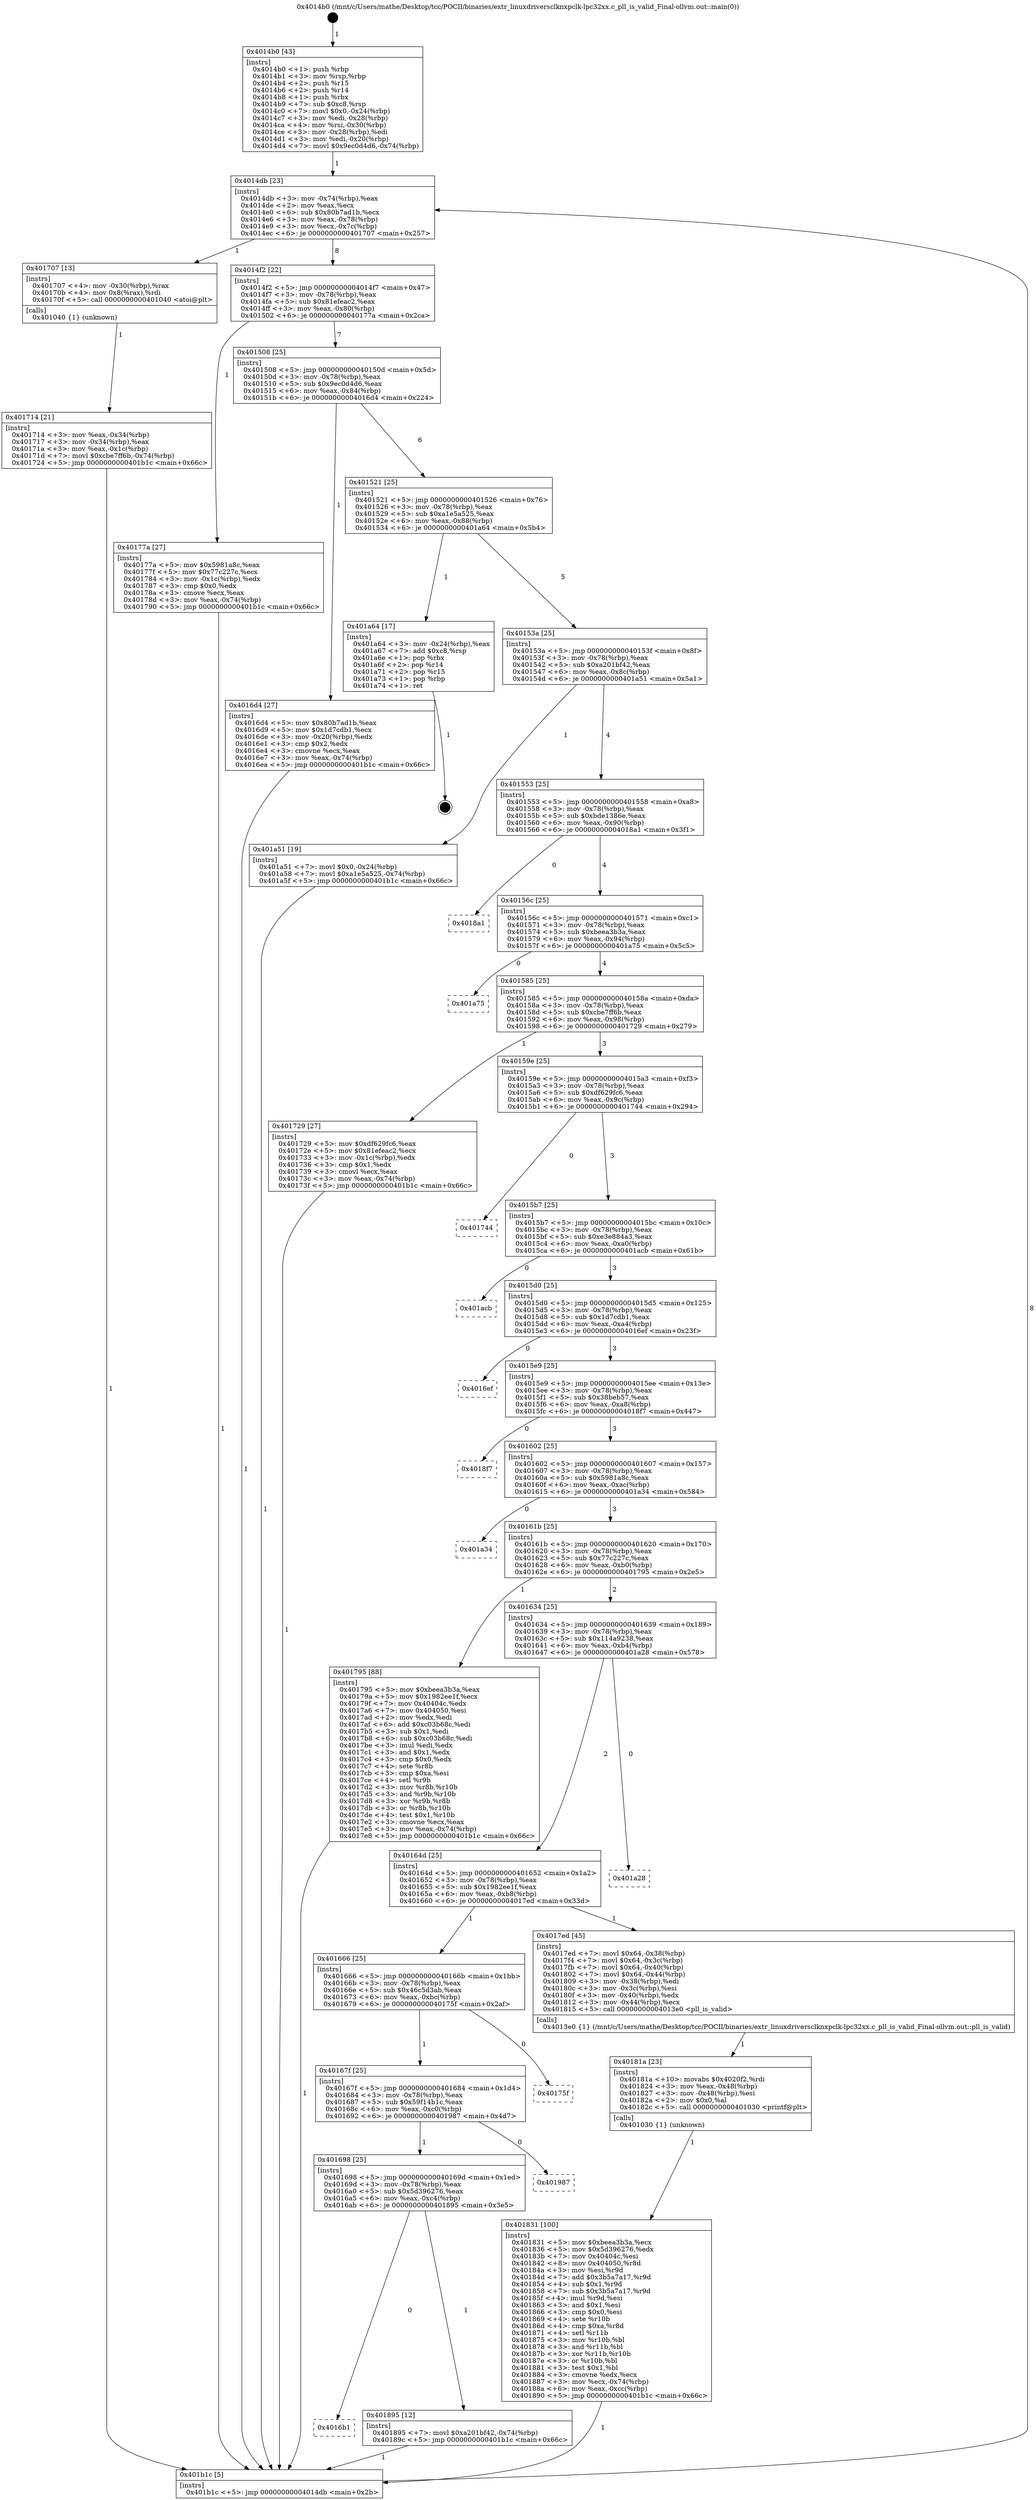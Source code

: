 digraph "0x4014b0" {
  label = "0x4014b0 (/mnt/c/Users/mathe/Desktop/tcc/POCII/binaries/extr_linuxdriversclknxpclk-lpc32xx.c_pll_is_valid_Final-ollvm.out::main(0))"
  labelloc = "t"
  node[shape=record]

  Entry [label="",width=0.3,height=0.3,shape=circle,fillcolor=black,style=filled]
  "0x4014db" [label="{
     0x4014db [23]\l
     | [instrs]\l
     &nbsp;&nbsp;0x4014db \<+3\>: mov -0x74(%rbp),%eax\l
     &nbsp;&nbsp;0x4014de \<+2\>: mov %eax,%ecx\l
     &nbsp;&nbsp;0x4014e0 \<+6\>: sub $0x80b7ad1b,%ecx\l
     &nbsp;&nbsp;0x4014e6 \<+3\>: mov %eax,-0x78(%rbp)\l
     &nbsp;&nbsp;0x4014e9 \<+3\>: mov %ecx,-0x7c(%rbp)\l
     &nbsp;&nbsp;0x4014ec \<+6\>: je 0000000000401707 \<main+0x257\>\l
  }"]
  "0x401707" [label="{
     0x401707 [13]\l
     | [instrs]\l
     &nbsp;&nbsp;0x401707 \<+4\>: mov -0x30(%rbp),%rax\l
     &nbsp;&nbsp;0x40170b \<+4\>: mov 0x8(%rax),%rdi\l
     &nbsp;&nbsp;0x40170f \<+5\>: call 0000000000401040 \<atoi@plt\>\l
     | [calls]\l
     &nbsp;&nbsp;0x401040 \{1\} (unknown)\l
  }"]
  "0x4014f2" [label="{
     0x4014f2 [22]\l
     | [instrs]\l
     &nbsp;&nbsp;0x4014f2 \<+5\>: jmp 00000000004014f7 \<main+0x47\>\l
     &nbsp;&nbsp;0x4014f7 \<+3\>: mov -0x78(%rbp),%eax\l
     &nbsp;&nbsp;0x4014fa \<+5\>: sub $0x81efeac2,%eax\l
     &nbsp;&nbsp;0x4014ff \<+3\>: mov %eax,-0x80(%rbp)\l
     &nbsp;&nbsp;0x401502 \<+6\>: je 000000000040177a \<main+0x2ca\>\l
  }"]
  Exit [label="",width=0.3,height=0.3,shape=circle,fillcolor=black,style=filled,peripheries=2]
  "0x40177a" [label="{
     0x40177a [27]\l
     | [instrs]\l
     &nbsp;&nbsp;0x40177a \<+5\>: mov $0x5981a8c,%eax\l
     &nbsp;&nbsp;0x40177f \<+5\>: mov $0x77c227c,%ecx\l
     &nbsp;&nbsp;0x401784 \<+3\>: mov -0x1c(%rbp),%edx\l
     &nbsp;&nbsp;0x401787 \<+3\>: cmp $0x0,%edx\l
     &nbsp;&nbsp;0x40178a \<+3\>: cmove %ecx,%eax\l
     &nbsp;&nbsp;0x40178d \<+3\>: mov %eax,-0x74(%rbp)\l
     &nbsp;&nbsp;0x401790 \<+5\>: jmp 0000000000401b1c \<main+0x66c\>\l
  }"]
  "0x401508" [label="{
     0x401508 [25]\l
     | [instrs]\l
     &nbsp;&nbsp;0x401508 \<+5\>: jmp 000000000040150d \<main+0x5d\>\l
     &nbsp;&nbsp;0x40150d \<+3\>: mov -0x78(%rbp),%eax\l
     &nbsp;&nbsp;0x401510 \<+5\>: sub $0x9ec0d4d6,%eax\l
     &nbsp;&nbsp;0x401515 \<+6\>: mov %eax,-0x84(%rbp)\l
     &nbsp;&nbsp;0x40151b \<+6\>: je 00000000004016d4 \<main+0x224\>\l
  }"]
  "0x4016b1" [label="{
     0x4016b1\l
  }", style=dashed]
  "0x4016d4" [label="{
     0x4016d4 [27]\l
     | [instrs]\l
     &nbsp;&nbsp;0x4016d4 \<+5\>: mov $0x80b7ad1b,%eax\l
     &nbsp;&nbsp;0x4016d9 \<+5\>: mov $0x1d7cdb1,%ecx\l
     &nbsp;&nbsp;0x4016de \<+3\>: mov -0x20(%rbp),%edx\l
     &nbsp;&nbsp;0x4016e1 \<+3\>: cmp $0x2,%edx\l
     &nbsp;&nbsp;0x4016e4 \<+3\>: cmovne %ecx,%eax\l
     &nbsp;&nbsp;0x4016e7 \<+3\>: mov %eax,-0x74(%rbp)\l
     &nbsp;&nbsp;0x4016ea \<+5\>: jmp 0000000000401b1c \<main+0x66c\>\l
  }"]
  "0x401521" [label="{
     0x401521 [25]\l
     | [instrs]\l
     &nbsp;&nbsp;0x401521 \<+5\>: jmp 0000000000401526 \<main+0x76\>\l
     &nbsp;&nbsp;0x401526 \<+3\>: mov -0x78(%rbp),%eax\l
     &nbsp;&nbsp;0x401529 \<+5\>: sub $0xa1e5a525,%eax\l
     &nbsp;&nbsp;0x40152e \<+6\>: mov %eax,-0x88(%rbp)\l
     &nbsp;&nbsp;0x401534 \<+6\>: je 0000000000401a64 \<main+0x5b4\>\l
  }"]
  "0x401b1c" [label="{
     0x401b1c [5]\l
     | [instrs]\l
     &nbsp;&nbsp;0x401b1c \<+5\>: jmp 00000000004014db \<main+0x2b\>\l
  }"]
  "0x4014b0" [label="{
     0x4014b0 [43]\l
     | [instrs]\l
     &nbsp;&nbsp;0x4014b0 \<+1\>: push %rbp\l
     &nbsp;&nbsp;0x4014b1 \<+3\>: mov %rsp,%rbp\l
     &nbsp;&nbsp;0x4014b4 \<+2\>: push %r15\l
     &nbsp;&nbsp;0x4014b6 \<+2\>: push %r14\l
     &nbsp;&nbsp;0x4014b8 \<+1\>: push %rbx\l
     &nbsp;&nbsp;0x4014b9 \<+7\>: sub $0xc8,%rsp\l
     &nbsp;&nbsp;0x4014c0 \<+7\>: movl $0x0,-0x24(%rbp)\l
     &nbsp;&nbsp;0x4014c7 \<+3\>: mov %edi,-0x28(%rbp)\l
     &nbsp;&nbsp;0x4014ca \<+4\>: mov %rsi,-0x30(%rbp)\l
     &nbsp;&nbsp;0x4014ce \<+3\>: mov -0x28(%rbp),%edi\l
     &nbsp;&nbsp;0x4014d1 \<+3\>: mov %edi,-0x20(%rbp)\l
     &nbsp;&nbsp;0x4014d4 \<+7\>: movl $0x9ec0d4d6,-0x74(%rbp)\l
  }"]
  "0x401714" [label="{
     0x401714 [21]\l
     | [instrs]\l
     &nbsp;&nbsp;0x401714 \<+3\>: mov %eax,-0x34(%rbp)\l
     &nbsp;&nbsp;0x401717 \<+3\>: mov -0x34(%rbp),%eax\l
     &nbsp;&nbsp;0x40171a \<+3\>: mov %eax,-0x1c(%rbp)\l
     &nbsp;&nbsp;0x40171d \<+7\>: movl $0xcbe7ff6b,-0x74(%rbp)\l
     &nbsp;&nbsp;0x401724 \<+5\>: jmp 0000000000401b1c \<main+0x66c\>\l
  }"]
  "0x401895" [label="{
     0x401895 [12]\l
     | [instrs]\l
     &nbsp;&nbsp;0x401895 \<+7\>: movl $0xa201bf42,-0x74(%rbp)\l
     &nbsp;&nbsp;0x40189c \<+5\>: jmp 0000000000401b1c \<main+0x66c\>\l
  }"]
  "0x401a64" [label="{
     0x401a64 [17]\l
     | [instrs]\l
     &nbsp;&nbsp;0x401a64 \<+3\>: mov -0x24(%rbp),%eax\l
     &nbsp;&nbsp;0x401a67 \<+7\>: add $0xc8,%rsp\l
     &nbsp;&nbsp;0x401a6e \<+1\>: pop %rbx\l
     &nbsp;&nbsp;0x401a6f \<+2\>: pop %r14\l
     &nbsp;&nbsp;0x401a71 \<+2\>: pop %r15\l
     &nbsp;&nbsp;0x401a73 \<+1\>: pop %rbp\l
     &nbsp;&nbsp;0x401a74 \<+1\>: ret\l
  }"]
  "0x40153a" [label="{
     0x40153a [25]\l
     | [instrs]\l
     &nbsp;&nbsp;0x40153a \<+5\>: jmp 000000000040153f \<main+0x8f\>\l
     &nbsp;&nbsp;0x40153f \<+3\>: mov -0x78(%rbp),%eax\l
     &nbsp;&nbsp;0x401542 \<+5\>: sub $0xa201bf42,%eax\l
     &nbsp;&nbsp;0x401547 \<+6\>: mov %eax,-0x8c(%rbp)\l
     &nbsp;&nbsp;0x40154d \<+6\>: je 0000000000401a51 \<main+0x5a1\>\l
  }"]
  "0x401698" [label="{
     0x401698 [25]\l
     | [instrs]\l
     &nbsp;&nbsp;0x401698 \<+5\>: jmp 000000000040169d \<main+0x1ed\>\l
     &nbsp;&nbsp;0x40169d \<+3\>: mov -0x78(%rbp),%eax\l
     &nbsp;&nbsp;0x4016a0 \<+5\>: sub $0x5d396276,%eax\l
     &nbsp;&nbsp;0x4016a5 \<+6\>: mov %eax,-0xc4(%rbp)\l
     &nbsp;&nbsp;0x4016ab \<+6\>: je 0000000000401895 \<main+0x3e5\>\l
  }"]
  "0x401a51" [label="{
     0x401a51 [19]\l
     | [instrs]\l
     &nbsp;&nbsp;0x401a51 \<+7\>: movl $0x0,-0x24(%rbp)\l
     &nbsp;&nbsp;0x401a58 \<+7\>: movl $0xa1e5a525,-0x74(%rbp)\l
     &nbsp;&nbsp;0x401a5f \<+5\>: jmp 0000000000401b1c \<main+0x66c\>\l
  }"]
  "0x401553" [label="{
     0x401553 [25]\l
     | [instrs]\l
     &nbsp;&nbsp;0x401553 \<+5\>: jmp 0000000000401558 \<main+0xa8\>\l
     &nbsp;&nbsp;0x401558 \<+3\>: mov -0x78(%rbp),%eax\l
     &nbsp;&nbsp;0x40155b \<+5\>: sub $0xbde1386e,%eax\l
     &nbsp;&nbsp;0x401560 \<+6\>: mov %eax,-0x90(%rbp)\l
     &nbsp;&nbsp;0x401566 \<+6\>: je 00000000004018a1 \<main+0x3f1\>\l
  }"]
  "0x401987" [label="{
     0x401987\l
  }", style=dashed]
  "0x4018a1" [label="{
     0x4018a1\l
  }", style=dashed]
  "0x40156c" [label="{
     0x40156c [25]\l
     | [instrs]\l
     &nbsp;&nbsp;0x40156c \<+5\>: jmp 0000000000401571 \<main+0xc1\>\l
     &nbsp;&nbsp;0x401571 \<+3\>: mov -0x78(%rbp),%eax\l
     &nbsp;&nbsp;0x401574 \<+5\>: sub $0xbeea3b3a,%eax\l
     &nbsp;&nbsp;0x401579 \<+6\>: mov %eax,-0x94(%rbp)\l
     &nbsp;&nbsp;0x40157f \<+6\>: je 0000000000401a75 \<main+0x5c5\>\l
  }"]
  "0x40167f" [label="{
     0x40167f [25]\l
     | [instrs]\l
     &nbsp;&nbsp;0x40167f \<+5\>: jmp 0000000000401684 \<main+0x1d4\>\l
     &nbsp;&nbsp;0x401684 \<+3\>: mov -0x78(%rbp),%eax\l
     &nbsp;&nbsp;0x401687 \<+5\>: sub $0x59f14b1c,%eax\l
     &nbsp;&nbsp;0x40168c \<+6\>: mov %eax,-0xc0(%rbp)\l
     &nbsp;&nbsp;0x401692 \<+6\>: je 0000000000401987 \<main+0x4d7\>\l
  }"]
  "0x401a75" [label="{
     0x401a75\l
  }", style=dashed]
  "0x401585" [label="{
     0x401585 [25]\l
     | [instrs]\l
     &nbsp;&nbsp;0x401585 \<+5\>: jmp 000000000040158a \<main+0xda\>\l
     &nbsp;&nbsp;0x40158a \<+3\>: mov -0x78(%rbp),%eax\l
     &nbsp;&nbsp;0x40158d \<+5\>: sub $0xcbe7ff6b,%eax\l
     &nbsp;&nbsp;0x401592 \<+6\>: mov %eax,-0x98(%rbp)\l
     &nbsp;&nbsp;0x401598 \<+6\>: je 0000000000401729 \<main+0x279\>\l
  }"]
  "0x40175f" [label="{
     0x40175f\l
  }", style=dashed]
  "0x401729" [label="{
     0x401729 [27]\l
     | [instrs]\l
     &nbsp;&nbsp;0x401729 \<+5\>: mov $0xdf629fc6,%eax\l
     &nbsp;&nbsp;0x40172e \<+5\>: mov $0x81efeac2,%ecx\l
     &nbsp;&nbsp;0x401733 \<+3\>: mov -0x1c(%rbp),%edx\l
     &nbsp;&nbsp;0x401736 \<+3\>: cmp $0x1,%edx\l
     &nbsp;&nbsp;0x401739 \<+3\>: cmovl %ecx,%eax\l
     &nbsp;&nbsp;0x40173c \<+3\>: mov %eax,-0x74(%rbp)\l
     &nbsp;&nbsp;0x40173f \<+5\>: jmp 0000000000401b1c \<main+0x66c\>\l
  }"]
  "0x40159e" [label="{
     0x40159e [25]\l
     | [instrs]\l
     &nbsp;&nbsp;0x40159e \<+5\>: jmp 00000000004015a3 \<main+0xf3\>\l
     &nbsp;&nbsp;0x4015a3 \<+3\>: mov -0x78(%rbp),%eax\l
     &nbsp;&nbsp;0x4015a6 \<+5\>: sub $0xdf629fc6,%eax\l
     &nbsp;&nbsp;0x4015ab \<+6\>: mov %eax,-0x9c(%rbp)\l
     &nbsp;&nbsp;0x4015b1 \<+6\>: je 0000000000401744 \<main+0x294\>\l
  }"]
  "0x401831" [label="{
     0x401831 [100]\l
     | [instrs]\l
     &nbsp;&nbsp;0x401831 \<+5\>: mov $0xbeea3b3a,%ecx\l
     &nbsp;&nbsp;0x401836 \<+5\>: mov $0x5d396276,%edx\l
     &nbsp;&nbsp;0x40183b \<+7\>: mov 0x40404c,%esi\l
     &nbsp;&nbsp;0x401842 \<+8\>: mov 0x404050,%r8d\l
     &nbsp;&nbsp;0x40184a \<+3\>: mov %esi,%r9d\l
     &nbsp;&nbsp;0x40184d \<+7\>: add $0x3b5a7a17,%r9d\l
     &nbsp;&nbsp;0x401854 \<+4\>: sub $0x1,%r9d\l
     &nbsp;&nbsp;0x401858 \<+7\>: sub $0x3b5a7a17,%r9d\l
     &nbsp;&nbsp;0x40185f \<+4\>: imul %r9d,%esi\l
     &nbsp;&nbsp;0x401863 \<+3\>: and $0x1,%esi\l
     &nbsp;&nbsp;0x401866 \<+3\>: cmp $0x0,%esi\l
     &nbsp;&nbsp;0x401869 \<+4\>: sete %r10b\l
     &nbsp;&nbsp;0x40186d \<+4\>: cmp $0xa,%r8d\l
     &nbsp;&nbsp;0x401871 \<+4\>: setl %r11b\l
     &nbsp;&nbsp;0x401875 \<+3\>: mov %r10b,%bl\l
     &nbsp;&nbsp;0x401878 \<+3\>: and %r11b,%bl\l
     &nbsp;&nbsp;0x40187b \<+3\>: xor %r11b,%r10b\l
     &nbsp;&nbsp;0x40187e \<+3\>: or %r10b,%bl\l
     &nbsp;&nbsp;0x401881 \<+3\>: test $0x1,%bl\l
     &nbsp;&nbsp;0x401884 \<+3\>: cmovne %edx,%ecx\l
     &nbsp;&nbsp;0x401887 \<+3\>: mov %ecx,-0x74(%rbp)\l
     &nbsp;&nbsp;0x40188a \<+6\>: mov %eax,-0xcc(%rbp)\l
     &nbsp;&nbsp;0x401890 \<+5\>: jmp 0000000000401b1c \<main+0x66c\>\l
  }"]
  "0x401744" [label="{
     0x401744\l
  }", style=dashed]
  "0x4015b7" [label="{
     0x4015b7 [25]\l
     | [instrs]\l
     &nbsp;&nbsp;0x4015b7 \<+5\>: jmp 00000000004015bc \<main+0x10c\>\l
     &nbsp;&nbsp;0x4015bc \<+3\>: mov -0x78(%rbp),%eax\l
     &nbsp;&nbsp;0x4015bf \<+5\>: sub $0xe3e884a3,%eax\l
     &nbsp;&nbsp;0x4015c4 \<+6\>: mov %eax,-0xa0(%rbp)\l
     &nbsp;&nbsp;0x4015ca \<+6\>: je 0000000000401acb \<main+0x61b\>\l
  }"]
  "0x40181a" [label="{
     0x40181a [23]\l
     | [instrs]\l
     &nbsp;&nbsp;0x40181a \<+10\>: movabs $0x4020f2,%rdi\l
     &nbsp;&nbsp;0x401824 \<+3\>: mov %eax,-0x48(%rbp)\l
     &nbsp;&nbsp;0x401827 \<+3\>: mov -0x48(%rbp),%esi\l
     &nbsp;&nbsp;0x40182a \<+2\>: mov $0x0,%al\l
     &nbsp;&nbsp;0x40182c \<+5\>: call 0000000000401030 \<printf@plt\>\l
     | [calls]\l
     &nbsp;&nbsp;0x401030 \{1\} (unknown)\l
  }"]
  "0x401acb" [label="{
     0x401acb\l
  }", style=dashed]
  "0x4015d0" [label="{
     0x4015d0 [25]\l
     | [instrs]\l
     &nbsp;&nbsp;0x4015d0 \<+5\>: jmp 00000000004015d5 \<main+0x125\>\l
     &nbsp;&nbsp;0x4015d5 \<+3\>: mov -0x78(%rbp),%eax\l
     &nbsp;&nbsp;0x4015d8 \<+5\>: sub $0x1d7cdb1,%eax\l
     &nbsp;&nbsp;0x4015dd \<+6\>: mov %eax,-0xa4(%rbp)\l
     &nbsp;&nbsp;0x4015e3 \<+6\>: je 00000000004016ef \<main+0x23f\>\l
  }"]
  "0x401666" [label="{
     0x401666 [25]\l
     | [instrs]\l
     &nbsp;&nbsp;0x401666 \<+5\>: jmp 000000000040166b \<main+0x1bb\>\l
     &nbsp;&nbsp;0x40166b \<+3\>: mov -0x78(%rbp),%eax\l
     &nbsp;&nbsp;0x40166e \<+5\>: sub $0x46c5d3ab,%eax\l
     &nbsp;&nbsp;0x401673 \<+6\>: mov %eax,-0xbc(%rbp)\l
     &nbsp;&nbsp;0x401679 \<+6\>: je 000000000040175f \<main+0x2af\>\l
  }"]
  "0x4016ef" [label="{
     0x4016ef\l
  }", style=dashed]
  "0x4015e9" [label="{
     0x4015e9 [25]\l
     | [instrs]\l
     &nbsp;&nbsp;0x4015e9 \<+5\>: jmp 00000000004015ee \<main+0x13e\>\l
     &nbsp;&nbsp;0x4015ee \<+3\>: mov -0x78(%rbp),%eax\l
     &nbsp;&nbsp;0x4015f1 \<+5\>: sub $0x38beb57,%eax\l
     &nbsp;&nbsp;0x4015f6 \<+6\>: mov %eax,-0xa8(%rbp)\l
     &nbsp;&nbsp;0x4015fc \<+6\>: je 00000000004018f7 \<main+0x447\>\l
  }"]
  "0x4017ed" [label="{
     0x4017ed [45]\l
     | [instrs]\l
     &nbsp;&nbsp;0x4017ed \<+7\>: movl $0x64,-0x38(%rbp)\l
     &nbsp;&nbsp;0x4017f4 \<+7\>: movl $0x64,-0x3c(%rbp)\l
     &nbsp;&nbsp;0x4017fb \<+7\>: movl $0x64,-0x40(%rbp)\l
     &nbsp;&nbsp;0x401802 \<+7\>: movl $0x64,-0x44(%rbp)\l
     &nbsp;&nbsp;0x401809 \<+3\>: mov -0x38(%rbp),%edi\l
     &nbsp;&nbsp;0x40180c \<+3\>: mov -0x3c(%rbp),%esi\l
     &nbsp;&nbsp;0x40180f \<+3\>: mov -0x40(%rbp),%edx\l
     &nbsp;&nbsp;0x401812 \<+3\>: mov -0x44(%rbp),%ecx\l
     &nbsp;&nbsp;0x401815 \<+5\>: call 00000000004013e0 \<pll_is_valid\>\l
     | [calls]\l
     &nbsp;&nbsp;0x4013e0 \{1\} (/mnt/c/Users/mathe/Desktop/tcc/POCII/binaries/extr_linuxdriversclknxpclk-lpc32xx.c_pll_is_valid_Final-ollvm.out::pll_is_valid)\l
  }"]
  "0x4018f7" [label="{
     0x4018f7\l
  }", style=dashed]
  "0x401602" [label="{
     0x401602 [25]\l
     | [instrs]\l
     &nbsp;&nbsp;0x401602 \<+5\>: jmp 0000000000401607 \<main+0x157\>\l
     &nbsp;&nbsp;0x401607 \<+3\>: mov -0x78(%rbp),%eax\l
     &nbsp;&nbsp;0x40160a \<+5\>: sub $0x5981a8c,%eax\l
     &nbsp;&nbsp;0x40160f \<+6\>: mov %eax,-0xac(%rbp)\l
     &nbsp;&nbsp;0x401615 \<+6\>: je 0000000000401a34 \<main+0x584\>\l
  }"]
  "0x40164d" [label="{
     0x40164d [25]\l
     | [instrs]\l
     &nbsp;&nbsp;0x40164d \<+5\>: jmp 0000000000401652 \<main+0x1a2\>\l
     &nbsp;&nbsp;0x401652 \<+3\>: mov -0x78(%rbp),%eax\l
     &nbsp;&nbsp;0x401655 \<+5\>: sub $0x1982ee1f,%eax\l
     &nbsp;&nbsp;0x40165a \<+6\>: mov %eax,-0xb8(%rbp)\l
     &nbsp;&nbsp;0x401660 \<+6\>: je 00000000004017ed \<main+0x33d\>\l
  }"]
  "0x401a34" [label="{
     0x401a34\l
  }", style=dashed]
  "0x40161b" [label="{
     0x40161b [25]\l
     | [instrs]\l
     &nbsp;&nbsp;0x40161b \<+5\>: jmp 0000000000401620 \<main+0x170\>\l
     &nbsp;&nbsp;0x401620 \<+3\>: mov -0x78(%rbp),%eax\l
     &nbsp;&nbsp;0x401623 \<+5\>: sub $0x77c227c,%eax\l
     &nbsp;&nbsp;0x401628 \<+6\>: mov %eax,-0xb0(%rbp)\l
     &nbsp;&nbsp;0x40162e \<+6\>: je 0000000000401795 \<main+0x2e5\>\l
  }"]
  "0x401a28" [label="{
     0x401a28\l
  }", style=dashed]
  "0x401795" [label="{
     0x401795 [88]\l
     | [instrs]\l
     &nbsp;&nbsp;0x401795 \<+5\>: mov $0xbeea3b3a,%eax\l
     &nbsp;&nbsp;0x40179a \<+5\>: mov $0x1982ee1f,%ecx\l
     &nbsp;&nbsp;0x40179f \<+7\>: mov 0x40404c,%edx\l
     &nbsp;&nbsp;0x4017a6 \<+7\>: mov 0x404050,%esi\l
     &nbsp;&nbsp;0x4017ad \<+2\>: mov %edx,%edi\l
     &nbsp;&nbsp;0x4017af \<+6\>: add $0xc03b68c,%edi\l
     &nbsp;&nbsp;0x4017b5 \<+3\>: sub $0x1,%edi\l
     &nbsp;&nbsp;0x4017b8 \<+6\>: sub $0xc03b68c,%edi\l
     &nbsp;&nbsp;0x4017be \<+3\>: imul %edi,%edx\l
     &nbsp;&nbsp;0x4017c1 \<+3\>: and $0x1,%edx\l
     &nbsp;&nbsp;0x4017c4 \<+3\>: cmp $0x0,%edx\l
     &nbsp;&nbsp;0x4017c7 \<+4\>: sete %r8b\l
     &nbsp;&nbsp;0x4017cb \<+3\>: cmp $0xa,%esi\l
     &nbsp;&nbsp;0x4017ce \<+4\>: setl %r9b\l
     &nbsp;&nbsp;0x4017d2 \<+3\>: mov %r8b,%r10b\l
     &nbsp;&nbsp;0x4017d5 \<+3\>: and %r9b,%r10b\l
     &nbsp;&nbsp;0x4017d8 \<+3\>: xor %r9b,%r8b\l
     &nbsp;&nbsp;0x4017db \<+3\>: or %r8b,%r10b\l
     &nbsp;&nbsp;0x4017de \<+4\>: test $0x1,%r10b\l
     &nbsp;&nbsp;0x4017e2 \<+3\>: cmovne %ecx,%eax\l
     &nbsp;&nbsp;0x4017e5 \<+3\>: mov %eax,-0x74(%rbp)\l
     &nbsp;&nbsp;0x4017e8 \<+5\>: jmp 0000000000401b1c \<main+0x66c\>\l
  }"]
  "0x401634" [label="{
     0x401634 [25]\l
     | [instrs]\l
     &nbsp;&nbsp;0x401634 \<+5\>: jmp 0000000000401639 \<main+0x189\>\l
     &nbsp;&nbsp;0x401639 \<+3\>: mov -0x78(%rbp),%eax\l
     &nbsp;&nbsp;0x40163c \<+5\>: sub $0x114a9238,%eax\l
     &nbsp;&nbsp;0x401641 \<+6\>: mov %eax,-0xb4(%rbp)\l
     &nbsp;&nbsp;0x401647 \<+6\>: je 0000000000401a28 \<main+0x578\>\l
  }"]
  Entry -> "0x4014b0" [label=" 1"]
  "0x4014db" -> "0x401707" [label=" 1"]
  "0x4014db" -> "0x4014f2" [label=" 8"]
  "0x401a64" -> Exit [label=" 1"]
  "0x4014f2" -> "0x40177a" [label=" 1"]
  "0x4014f2" -> "0x401508" [label=" 7"]
  "0x401a51" -> "0x401b1c" [label=" 1"]
  "0x401508" -> "0x4016d4" [label=" 1"]
  "0x401508" -> "0x401521" [label=" 6"]
  "0x4016d4" -> "0x401b1c" [label=" 1"]
  "0x4014b0" -> "0x4014db" [label=" 1"]
  "0x401b1c" -> "0x4014db" [label=" 8"]
  "0x401707" -> "0x401714" [label=" 1"]
  "0x401714" -> "0x401b1c" [label=" 1"]
  "0x401895" -> "0x401b1c" [label=" 1"]
  "0x401521" -> "0x401a64" [label=" 1"]
  "0x401521" -> "0x40153a" [label=" 5"]
  "0x401698" -> "0x4016b1" [label=" 0"]
  "0x40153a" -> "0x401a51" [label=" 1"]
  "0x40153a" -> "0x401553" [label=" 4"]
  "0x401698" -> "0x401895" [label=" 1"]
  "0x401553" -> "0x4018a1" [label=" 0"]
  "0x401553" -> "0x40156c" [label=" 4"]
  "0x40167f" -> "0x401698" [label=" 1"]
  "0x40156c" -> "0x401a75" [label=" 0"]
  "0x40156c" -> "0x401585" [label=" 4"]
  "0x40167f" -> "0x401987" [label=" 0"]
  "0x401585" -> "0x401729" [label=" 1"]
  "0x401585" -> "0x40159e" [label=" 3"]
  "0x401729" -> "0x401b1c" [label=" 1"]
  "0x40177a" -> "0x401b1c" [label=" 1"]
  "0x401666" -> "0x40167f" [label=" 1"]
  "0x40159e" -> "0x401744" [label=" 0"]
  "0x40159e" -> "0x4015b7" [label=" 3"]
  "0x401666" -> "0x40175f" [label=" 0"]
  "0x4015b7" -> "0x401acb" [label=" 0"]
  "0x4015b7" -> "0x4015d0" [label=" 3"]
  "0x401831" -> "0x401b1c" [label=" 1"]
  "0x4015d0" -> "0x4016ef" [label=" 0"]
  "0x4015d0" -> "0x4015e9" [label=" 3"]
  "0x40181a" -> "0x401831" [label=" 1"]
  "0x4015e9" -> "0x4018f7" [label=" 0"]
  "0x4015e9" -> "0x401602" [label=" 3"]
  "0x4017ed" -> "0x40181a" [label=" 1"]
  "0x401602" -> "0x401a34" [label=" 0"]
  "0x401602" -> "0x40161b" [label=" 3"]
  "0x40164d" -> "0x4017ed" [label=" 1"]
  "0x40161b" -> "0x401795" [label=" 1"]
  "0x40161b" -> "0x401634" [label=" 2"]
  "0x401795" -> "0x401b1c" [label=" 1"]
  "0x40164d" -> "0x401666" [label=" 1"]
  "0x401634" -> "0x401a28" [label=" 0"]
  "0x401634" -> "0x40164d" [label=" 2"]
}
